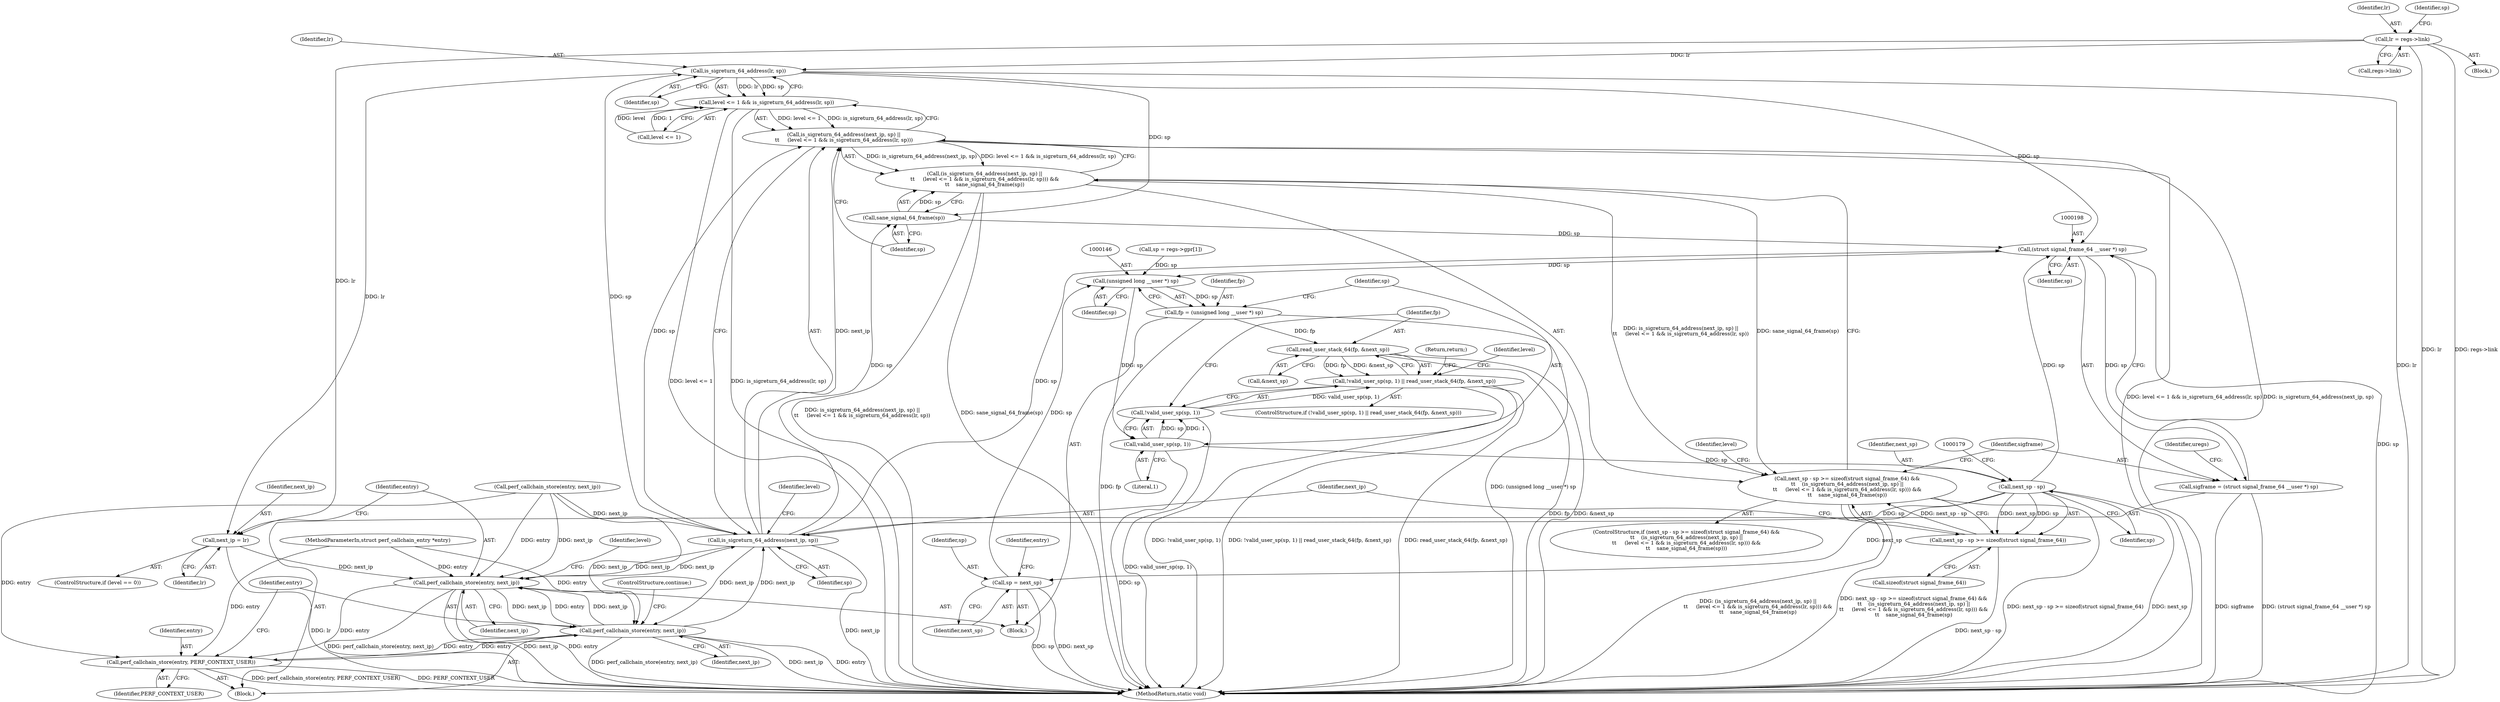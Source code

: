 digraph "0_linux_9a5cbce421a283e6aea3c4007f141735bf9da8c3@pointer" {
"1000121" [label="(Call,lr = regs->link)"];
"1000189" [label="(Call,is_sigreturn_64_address(lr, sp))"];
"1000185" [label="(Call,level <= 1 && is_sigreturn_64_address(lr, sp))"];
"1000181" [label="(Call,is_sigreturn_64_address(next_ip, sp) ||\n\t\t     (level <= 1 && is_sigreturn_64_address(lr, sp)))"];
"1000180" [label="(Call,(is_sigreturn_64_address(next_ip, sp) ||\n\t\t     (level <= 1 && is_sigreturn_64_address(lr, sp))) &&\n\t\t    sane_signal_64_frame(sp))"];
"1000173" [label="(Call,next_sp - sp >= sizeof(struct signal_frame_64) &&\n\t\t    (is_sigreturn_64_address(next_ip, sp) ||\n\t\t     (level <= 1 && is_sigreturn_64_address(lr, sp))) &&\n\t\t    sane_signal_64_frame(sp))"];
"1000192" [label="(Call,sane_signal_64_frame(sp))"];
"1000197" [label="(Call,(struct signal_frame_64 __user *) sp)"];
"1000145" [label="(Call,(unsigned long __user *) sp)"];
"1000143" [label="(Call,fp = (unsigned long __user *) sp)"];
"1000154" [label="(Call,read_user_stack_64(fp, &next_sp))"];
"1000149" [label="(Call,!valid_user_sp(sp, 1) || read_user_stack_64(fp, &next_sp))"];
"1000151" [label="(Call,valid_user_sp(sp, 1))"];
"1000150" [label="(Call,!valid_user_sp(sp, 1))"];
"1000175" [label="(Call,next_sp - sp)"];
"1000174" [label="(Call,next_sp - sp >= sizeof(struct signal_frame_64))"];
"1000182" [label="(Call,is_sigreturn_64_address(next_ip, sp))"];
"1000240" [label="(Call,perf_callchain_store(entry, next_ip))"];
"1000237" [label="(Call,perf_callchain_store(entry, PERF_CONTEXT_USER))"];
"1000251" [label="(Call,perf_callchain_store(entry, next_ip))"];
"1000256" [label="(Call,sp = next_sp)"];
"1000195" [label="(Call,sigframe = (struct signal_frame_64 __user *) sp)"];
"1000248" [label="(Call,next_ip = lr)"];
"1000193" [label="(Identifier,sp)"];
"1000199" [label="(Identifier,sp)"];
"1000142" [label="(Block,)"];
"1000253" [label="(Identifier,next_ip)"];
"1000255" [label="(Identifier,level)"];
"1000183" [label="(Identifier,next_ip)"];
"1000175" [label="(Call,next_sp - sp)"];
"1000149" [label="(Call,!valid_user_sp(sp, 1) || read_user_stack_64(fp, &next_sp))"];
"1000139" [label="(Identifier,entry)"];
"1000246" [label="(Identifier,level)"];
"1000158" [label="(Return,return;)"];
"1000251" [label="(Call,perf_callchain_store(entry, next_ip))"];
"1000243" [label="(ControlStructure,continue;)"];
"1000237" [label="(Call,perf_callchain_store(entry, PERF_CONTEXT_USER))"];
"1000244" [label="(ControlStructure,if (level == 0))"];
"1000172" [label="(ControlStructure,if (next_sp - sp >= sizeof(struct signal_frame_64) &&\n\t\t    (is_sigreturn_64_address(next_ip, sp) ||\n\t\t     (level <= 1 && is_sigreturn_64_address(lr, sp))) &&\n\t\t    sane_signal_64_frame(sp)))"];
"1000162" [label="(Identifier,level)"];
"1000105" [label="(Block,)"];
"1000258" [label="(Identifier,next_sp)"];
"1000156" [label="(Call,&next_sp)"];
"1000201" [label="(Identifier,uregs)"];
"1000143" [label="(Call,fp = (unsigned long __user *) sp)"];
"1000180" [label="(Call,(is_sigreturn_64_address(next_ip, sp) ||\n\t\t     (level <= 1 && is_sigreturn_64_address(lr, sp))) &&\n\t\t    sane_signal_64_frame(sp))"];
"1000103" [label="(MethodParameterIn,struct perf_callchain_entry *entry)"];
"1000256" [label="(Call,sp = next_sp)"];
"1000122" [label="(Identifier,lr)"];
"1000249" [label="(Identifier,next_ip)"];
"1000155" [label="(Identifier,fp)"];
"1000173" [label="(Call,next_sp - sp >= sizeof(struct signal_frame_64) &&\n\t\t    (is_sigreturn_64_address(next_ip, sp) ||\n\t\t     (level <= 1 && is_sigreturn_64_address(lr, sp))) &&\n\t\t    sane_signal_64_frame(sp))"];
"1000144" [label="(Identifier,fp)"];
"1000189" [label="(Call,is_sigreturn_64_address(lr, sp))"];
"1000153" [label="(Literal,1)"];
"1000240" [label="(Call,perf_callchain_store(entry, next_ip))"];
"1000126" [label="(Call,sp = regs->gpr[1])"];
"1000241" [label="(Identifier,entry)"];
"1000186" [label="(Call,level <= 1)"];
"1000185" [label="(Call,level <= 1 && is_sigreturn_64_address(lr, sp))"];
"1000147" [label="(Identifier,sp)"];
"1000174" [label="(Call,next_sp - sp >= sizeof(struct signal_frame_64))"];
"1000176" [label="(Identifier,next_sp)"];
"1000150" [label="(Call,!valid_user_sp(sp, 1))"];
"1000242" [label="(Identifier,next_ip)"];
"1000252" [label="(Identifier,entry)"];
"1000181" [label="(Call,is_sigreturn_64_address(next_ip, sp) ||\n\t\t     (level <= 1 && is_sigreturn_64_address(lr, sp)))"];
"1000248" [label="(Call,next_ip = lr)"];
"1000123" [label="(Call,regs->link)"];
"1000133" [label="(Call,perf_callchain_store(entry, next_ip))"];
"1000187" [label="(Identifier,level)"];
"1000191" [label="(Identifier,sp)"];
"1000192" [label="(Call,sane_signal_64_frame(sp))"];
"1000196" [label="(Identifier,sigframe)"];
"1000184" [label="(Identifier,sp)"];
"1000194" [label="(Block,)"];
"1000190" [label="(Identifier,lr)"];
"1000259" [label="(MethodReturn,static void)"];
"1000152" [label="(Identifier,sp)"];
"1000177" [label="(Identifier,sp)"];
"1000178" [label="(Call,sizeof(struct signal_frame_64))"];
"1000127" [label="(Identifier,sp)"];
"1000238" [label="(Identifier,entry)"];
"1000257" [label="(Identifier,sp)"];
"1000250" [label="(Identifier,lr)"];
"1000182" [label="(Call,is_sigreturn_64_address(next_ip, sp))"];
"1000121" [label="(Call,lr = regs->link)"];
"1000197" [label="(Call,(struct signal_frame_64 __user *) sp)"];
"1000195" [label="(Call,sigframe = (struct signal_frame_64 __user *) sp)"];
"1000148" [label="(ControlStructure,if (!valid_user_sp(sp, 1) || read_user_stack_64(fp, &next_sp)))"];
"1000154" [label="(Call,read_user_stack_64(fp, &next_sp))"];
"1000239" [label="(Identifier,PERF_CONTEXT_USER)"];
"1000145" [label="(Call,(unsigned long __user *) sp)"];
"1000151" [label="(Call,valid_user_sp(sp, 1))"];
"1000121" -> "1000105"  [label="AST: "];
"1000121" -> "1000123"  [label="CFG: "];
"1000122" -> "1000121"  [label="AST: "];
"1000123" -> "1000121"  [label="AST: "];
"1000127" -> "1000121"  [label="CFG: "];
"1000121" -> "1000259"  [label="DDG: regs->link"];
"1000121" -> "1000259"  [label="DDG: lr"];
"1000121" -> "1000189"  [label="DDG: lr"];
"1000121" -> "1000248"  [label="DDG: lr"];
"1000189" -> "1000185"  [label="AST: "];
"1000189" -> "1000191"  [label="CFG: "];
"1000190" -> "1000189"  [label="AST: "];
"1000191" -> "1000189"  [label="AST: "];
"1000185" -> "1000189"  [label="CFG: "];
"1000189" -> "1000259"  [label="DDG: lr"];
"1000189" -> "1000185"  [label="DDG: lr"];
"1000189" -> "1000185"  [label="DDG: sp"];
"1000182" -> "1000189"  [label="DDG: sp"];
"1000189" -> "1000192"  [label="DDG: sp"];
"1000189" -> "1000197"  [label="DDG: sp"];
"1000189" -> "1000248"  [label="DDG: lr"];
"1000185" -> "1000181"  [label="AST: "];
"1000185" -> "1000186"  [label="CFG: "];
"1000186" -> "1000185"  [label="AST: "];
"1000181" -> "1000185"  [label="CFG: "];
"1000185" -> "1000259"  [label="DDG: level <= 1"];
"1000185" -> "1000259"  [label="DDG: is_sigreturn_64_address(lr, sp)"];
"1000185" -> "1000181"  [label="DDG: level <= 1"];
"1000185" -> "1000181"  [label="DDG: is_sigreturn_64_address(lr, sp)"];
"1000186" -> "1000185"  [label="DDG: level"];
"1000186" -> "1000185"  [label="DDG: 1"];
"1000181" -> "1000180"  [label="AST: "];
"1000181" -> "1000182"  [label="CFG: "];
"1000182" -> "1000181"  [label="AST: "];
"1000193" -> "1000181"  [label="CFG: "];
"1000180" -> "1000181"  [label="CFG: "];
"1000181" -> "1000259"  [label="DDG: level <= 1 && is_sigreturn_64_address(lr, sp)"];
"1000181" -> "1000259"  [label="DDG: is_sigreturn_64_address(next_ip, sp)"];
"1000181" -> "1000180"  [label="DDG: is_sigreturn_64_address(next_ip, sp)"];
"1000181" -> "1000180"  [label="DDG: level <= 1 && is_sigreturn_64_address(lr, sp)"];
"1000182" -> "1000181"  [label="DDG: next_ip"];
"1000182" -> "1000181"  [label="DDG: sp"];
"1000180" -> "1000173"  [label="AST: "];
"1000180" -> "1000192"  [label="CFG: "];
"1000192" -> "1000180"  [label="AST: "];
"1000173" -> "1000180"  [label="CFG: "];
"1000180" -> "1000259"  [label="DDG: is_sigreturn_64_address(next_ip, sp) ||\n\t\t     (level <= 1 && is_sigreturn_64_address(lr, sp))"];
"1000180" -> "1000259"  [label="DDG: sane_signal_64_frame(sp)"];
"1000180" -> "1000173"  [label="DDG: is_sigreturn_64_address(next_ip, sp) ||\n\t\t     (level <= 1 && is_sigreturn_64_address(lr, sp))"];
"1000180" -> "1000173"  [label="DDG: sane_signal_64_frame(sp)"];
"1000192" -> "1000180"  [label="DDG: sp"];
"1000173" -> "1000172"  [label="AST: "];
"1000173" -> "1000174"  [label="CFG: "];
"1000174" -> "1000173"  [label="AST: "];
"1000196" -> "1000173"  [label="CFG: "];
"1000246" -> "1000173"  [label="CFG: "];
"1000173" -> "1000259"  [label="DDG: (is_sigreturn_64_address(next_ip, sp) ||\n\t\t     (level <= 1 && is_sigreturn_64_address(lr, sp))) &&\n\t\t    sane_signal_64_frame(sp)"];
"1000173" -> "1000259"  [label="DDG: next_sp - sp >= sizeof(struct signal_frame_64) &&\n\t\t    (is_sigreturn_64_address(next_ip, sp) ||\n\t\t     (level <= 1 && is_sigreturn_64_address(lr, sp))) &&\n\t\t    sane_signal_64_frame(sp)"];
"1000173" -> "1000259"  [label="DDG: next_sp - sp >= sizeof(struct signal_frame_64)"];
"1000174" -> "1000173"  [label="DDG: next_sp - sp"];
"1000192" -> "1000193"  [label="CFG: "];
"1000193" -> "1000192"  [label="AST: "];
"1000182" -> "1000192"  [label="DDG: sp"];
"1000192" -> "1000197"  [label="DDG: sp"];
"1000197" -> "1000195"  [label="AST: "];
"1000197" -> "1000199"  [label="CFG: "];
"1000198" -> "1000197"  [label="AST: "];
"1000199" -> "1000197"  [label="AST: "];
"1000195" -> "1000197"  [label="CFG: "];
"1000197" -> "1000259"  [label="DDG: sp"];
"1000197" -> "1000145"  [label="DDG: sp"];
"1000197" -> "1000195"  [label="DDG: sp"];
"1000182" -> "1000197"  [label="DDG: sp"];
"1000175" -> "1000197"  [label="DDG: sp"];
"1000145" -> "1000143"  [label="AST: "];
"1000145" -> "1000147"  [label="CFG: "];
"1000146" -> "1000145"  [label="AST: "];
"1000147" -> "1000145"  [label="AST: "];
"1000143" -> "1000145"  [label="CFG: "];
"1000145" -> "1000143"  [label="DDG: sp"];
"1000126" -> "1000145"  [label="DDG: sp"];
"1000256" -> "1000145"  [label="DDG: sp"];
"1000145" -> "1000151"  [label="DDG: sp"];
"1000143" -> "1000142"  [label="AST: "];
"1000144" -> "1000143"  [label="AST: "];
"1000152" -> "1000143"  [label="CFG: "];
"1000143" -> "1000259"  [label="DDG: fp"];
"1000143" -> "1000259"  [label="DDG: (unsigned long __user *) sp"];
"1000143" -> "1000154"  [label="DDG: fp"];
"1000154" -> "1000149"  [label="AST: "];
"1000154" -> "1000156"  [label="CFG: "];
"1000155" -> "1000154"  [label="AST: "];
"1000156" -> "1000154"  [label="AST: "];
"1000149" -> "1000154"  [label="CFG: "];
"1000154" -> "1000259"  [label="DDG: fp"];
"1000154" -> "1000259"  [label="DDG: &next_sp"];
"1000154" -> "1000149"  [label="DDG: fp"];
"1000154" -> "1000149"  [label="DDG: &next_sp"];
"1000149" -> "1000148"  [label="AST: "];
"1000149" -> "1000150"  [label="CFG: "];
"1000150" -> "1000149"  [label="AST: "];
"1000158" -> "1000149"  [label="CFG: "];
"1000162" -> "1000149"  [label="CFG: "];
"1000149" -> "1000259"  [label="DDG: !valid_user_sp(sp, 1) || read_user_stack_64(fp, &next_sp)"];
"1000149" -> "1000259"  [label="DDG: read_user_stack_64(fp, &next_sp)"];
"1000149" -> "1000259"  [label="DDG: !valid_user_sp(sp, 1)"];
"1000150" -> "1000149"  [label="DDG: valid_user_sp(sp, 1)"];
"1000151" -> "1000150"  [label="AST: "];
"1000151" -> "1000153"  [label="CFG: "];
"1000152" -> "1000151"  [label="AST: "];
"1000153" -> "1000151"  [label="AST: "];
"1000150" -> "1000151"  [label="CFG: "];
"1000151" -> "1000259"  [label="DDG: sp"];
"1000151" -> "1000150"  [label="DDG: sp"];
"1000151" -> "1000150"  [label="DDG: 1"];
"1000151" -> "1000175"  [label="DDG: sp"];
"1000155" -> "1000150"  [label="CFG: "];
"1000150" -> "1000259"  [label="DDG: valid_user_sp(sp, 1)"];
"1000175" -> "1000174"  [label="AST: "];
"1000175" -> "1000177"  [label="CFG: "];
"1000176" -> "1000175"  [label="AST: "];
"1000177" -> "1000175"  [label="AST: "];
"1000179" -> "1000175"  [label="CFG: "];
"1000175" -> "1000259"  [label="DDG: next_sp"];
"1000175" -> "1000174"  [label="DDG: next_sp"];
"1000175" -> "1000174"  [label="DDG: sp"];
"1000175" -> "1000182"  [label="DDG: sp"];
"1000175" -> "1000256"  [label="DDG: next_sp"];
"1000174" -> "1000178"  [label="CFG: "];
"1000178" -> "1000174"  [label="AST: "];
"1000183" -> "1000174"  [label="CFG: "];
"1000174" -> "1000259"  [label="DDG: next_sp - sp"];
"1000182" -> "1000184"  [label="CFG: "];
"1000183" -> "1000182"  [label="AST: "];
"1000184" -> "1000182"  [label="AST: "];
"1000187" -> "1000182"  [label="CFG: "];
"1000182" -> "1000259"  [label="DDG: next_ip"];
"1000251" -> "1000182"  [label="DDG: next_ip"];
"1000133" -> "1000182"  [label="DDG: next_ip"];
"1000240" -> "1000182"  [label="DDG: next_ip"];
"1000182" -> "1000240"  [label="DDG: next_ip"];
"1000182" -> "1000251"  [label="DDG: next_ip"];
"1000240" -> "1000194"  [label="AST: "];
"1000240" -> "1000242"  [label="CFG: "];
"1000241" -> "1000240"  [label="AST: "];
"1000242" -> "1000240"  [label="AST: "];
"1000243" -> "1000240"  [label="CFG: "];
"1000240" -> "1000259"  [label="DDG: perf_callchain_store(entry, next_ip)"];
"1000240" -> "1000259"  [label="DDG: next_ip"];
"1000240" -> "1000259"  [label="DDG: entry"];
"1000240" -> "1000237"  [label="DDG: entry"];
"1000237" -> "1000240"  [label="DDG: entry"];
"1000103" -> "1000240"  [label="DDG: entry"];
"1000251" -> "1000240"  [label="DDG: next_ip"];
"1000133" -> "1000240"  [label="DDG: next_ip"];
"1000240" -> "1000251"  [label="DDG: entry"];
"1000240" -> "1000251"  [label="DDG: next_ip"];
"1000237" -> "1000194"  [label="AST: "];
"1000237" -> "1000239"  [label="CFG: "];
"1000238" -> "1000237"  [label="AST: "];
"1000239" -> "1000237"  [label="AST: "];
"1000241" -> "1000237"  [label="CFG: "];
"1000237" -> "1000259"  [label="DDG: perf_callchain_store(entry, PERF_CONTEXT_USER)"];
"1000237" -> "1000259"  [label="DDG: PERF_CONTEXT_USER"];
"1000251" -> "1000237"  [label="DDG: entry"];
"1000133" -> "1000237"  [label="DDG: entry"];
"1000103" -> "1000237"  [label="DDG: entry"];
"1000251" -> "1000142"  [label="AST: "];
"1000251" -> "1000253"  [label="CFG: "];
"1000252" -> "1000251"  [label="AST: "];
"1000253" -> "1000251"  [label="AST: "];
"1000255" -> "1000251"  [label="CFG: "];
"1000251" -> "1000259"  [label="DDG: perf_callchain_store(entry, next_ip)"];
"1000251" -> "1000259"  [label="DDG: next_ip"];
"1000251" -> "1000259"  [label="DDG: entry"];
"1000133" -> "1000251"  [label="DDG: entry"];
"1000133" -> "1000251"  [label="DDG: next_ip"];
"1000103" -> "1000251"  [label="DDG: entry"];
"1000248" -> "1000251"  [label="DDG: next_ip"];
"1000256" -> "1000142"  [label="AST: "];
"1000256" -> "1000258"  [label="CFG: "];
"1000257" -> "1000256"  [label="AST: "];
"1000258" -> "1000256"  [label="AST: "];
"1000139" -> "1000256"  [label="CFG: "];
"1000256" -> "1000259"  [label="DDG: next_sp"];
"1000256" -> "1000259"  [label="DDG: sp"];
"1000195" -> "1000194"  [label="AST: "];
"1000196" -> "1000195"  [label="AST: "];
"1000201" -> "1000195"  [label="CFG: "];
"1000195" -> "1000259"  [label="DDG: (struct signal_frame_64 __user *) sp"];
"1000195" -> "1000259"  [label="DDG: sigframe"];
"1000248" -> "1000244"  [label="AST: "];
"1000248" -> "1000250"  [label="CFG: "];
"1000249" -> "1000248"  [label="AST: "];
"1000250" -> "1000248"  [label="AST: "];
"1000252" -> "1000248"  [label="CFG: "];
"1000248" -> "1000259"  [label="DDG: lr"];
}
